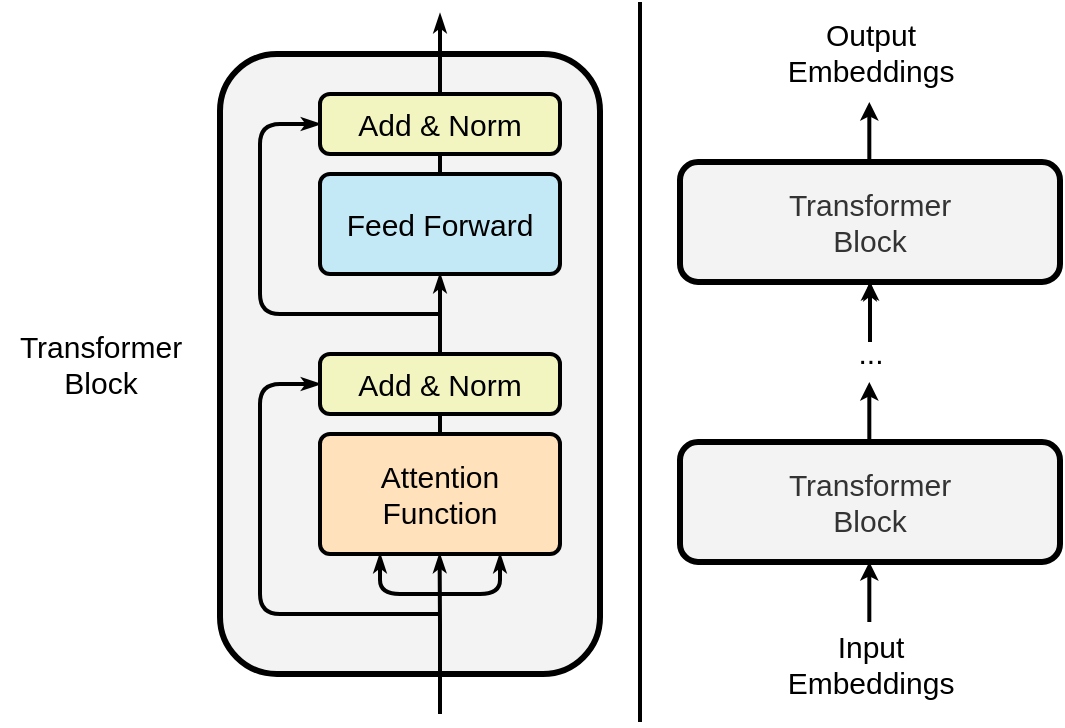 <mxfile version="20.2.2" type="device"><diagram id="5se6lMhZ5htIo5UvtJT4" name="Page-1"><mxGraphModel dx="983" dy="529" grid="1" gridSize="10" guides="1" tooltips="1" connect="1" arrows="1" fold="1" page="1" pageScale="1" pageWidth="827" pageHeight="1169" math="0" shadow="0"><root><mxCell id="0"/><mxCell id="1" parent="0"/><mxCell id="rdL8epYQ1M2CVi2Xdk8r-19" value="" style="rounded=1;whiteSpace=wrap;html=1;fontFamily=Helvetica;fontSize=15;strokeWidth=3;fillColor=#f3f3f3;fillStyle=auto;fontColor=#333333;strokeColor=#000000;" vertex="1" parent="1"><mxGeometry x="190" y="76" width="190" height="310" as="geometry"/></mxCell><mxCell id="rdL8epYQ1M2CVi2Xdk8r-10" style="edgeStyle=orthogonalEdgeStyle;rounded=0;orthogonalLoop=1;jettySize=auto;html=1;exitX=0.5;exitY=0;exitDx=0;exitDy=0;entryX=0.5;entryY=1;entryDx=0;entryDy=0;fontFamily=Helvetica;fontSize=15;strokeWidth=2;endArrow=none;endFill=0;" edge="1" parent="1" source="rdL8epYQ1M2CVi2Xdk8r-1" target="rdL8epYQ1M2CVi2Xdk8r-6"><mxGeometry relative="1" as="geometry"/></mxCell><mxCell id="rdL8epYQ1M2CVi2Xdk8r-16" style="edgeStyle=orthogonalEdgeStyle;rounded=1;orthogonalLoop=1;jettySize=auto;html=1;exitX=0.25;exitY=1;exitDx=0;exitDy=0;fontFamily=Helvetica;fontSize=15;startArrow=classicThin;startFill=1;endArrow=none;endFill=0;startSize=3;endSize=3;strokeWidth=2;" edge="1" parent="1" source="rdL8epYQ1M2CVi2Xdk8r-1"><mxGeometry relative="1" as="geometry"><mxPoint x="300" y="346" as="targetPoint"/><Array as="points"><mxPoint x="270" y="346"/></Array></mxGeometry></mxCell><mxCell id="rdL8epYQ1M2CVi2Xdk8r-17" style="edgeStyle=orthogonalEdgeStyle;rounded=1;orthogonalLoop=1;jettySize=auto;html=1;exitX=0.75;exitY=1;exitDx=0;exitDy=0;fontFamily=Helvetica;fontSize=15;startArrow=classicThin;startFill=1;endArrow=none;endFill=0;startSize=3;endSize=3;strokeWidth=2;" edge="1" parent="1" source="rdL8epYQ1M2CVi2Xdk8r-1"><mxGeometry relative="1" as="geometry"><mxPoint x="300" y="346" as="targetPoint"/><Array as="points"><mxPoint x="330" y="346"/></Array></mxGeometry></mxCell><mxCell id="rdL8epYQ1M2CVi2Xdk8r-1" value="&lt;div&gt;&lt;font style=&quot;font-size: 15px;&quot; face=&quot;Helvetica&quot;&gt;Attention&lt;/font&gt;&lt;/div&gt;&lt;div&gt;&lt;font style=&quot;font-size: 15px;&quot; face=&quot;Helvetica&quot;&gt;Function&lt;br&gt;&lt;/font&gt;&lt;/div&gt;" style="rounded=1;whiteSpace=wrap;html=1;strokeWidth=2;fillColor=#ffe1bb;fontSize=15;fontFamily=Helvetica Light;absoluteArcSize=1;arcSize=10;" vertex="1" parent="1"><mxGeometry x="240" y="266" width="120" height="60" as="geometry"/></mxCell><mxCell id="rdL8epYQ1M2CVi2Xdk8r-13" style="edgeStyle=orthogonalEdgeStyle;rounded=1;orthogonalLoop=1;jettySize=auto;html=1;fontFamily=Helvetica;fontSize=15;endArrow=none;endFill=0;endSize=3;strokeWidth=2;startArrow=classicThin;startFill=1;startSize=3;exitX=0;exitY=0.5;exitDx=0;exitDy=0;" edge="1" parent="1" source="rdL8epYQ1M2CVi2Xdk8r-4"><mxGeometry relative="1" as="geometry"><mxPoint x="300" y="206" as="targetPoint"/><mxPoint x="220" y="106" as="sourcePoint"/><Array as="points"><mxPoint x="210" y="111"/><mxPoint x="210" y="206"/></Array></mxGeometry></mxCell><mxCell id="rdL8epYQ1M2CVi2Xdk8r-26" style="edgeStyle=orthogonalEdgeStyle;rounded=1;orthogonalLoop=1;jettySize=auto;html=1;exitX=0.5;exitY=0;exitDx=0;exitDy=0;fontFamily=Helvetica;fontSize=15;startArrow=none;startFill=0;endArrow=classicThin;endFill=1;startSize=3;endSize=3;strokeWidth=2;" edge="1" parent="1" source="rdL8epYQ1M2CVi2Xdk8r-4"><mxGeometry relative="1" as="geometry"><mxPoint x="300" y="56" as="targetPoint"/></mxGeometry></mxCell><mxCell id="rdL8epYQ1M2CVi2Xdk8r-4" value="&lt;font face=&quot;Helvetica&quot;&gt;Add &amp;amp; Norm&lt;br&gt;&lt;/font&gt;" style="rounded=1;whiteSpace=wrap;html=1;strokeWidth=2;fillColor=#f3f5c1;fontSize=15;fontFamily=Helvetica Light;absoluteArcSize=1;arcSize=10;" vertex="1" parent="1"><mxGeometry x="240" y="96" width="120" height="30" as="geometry"/></mxCell><mxCell id="rdL8epYQ1M2CVi2Xdk8r-11" style="edgeStyle=orthogonalEdgeStyle;rounded=0;orthogonalLoop=1;jettySize=auto;html=1;exitX=0.5;exitY=0;exitDx=0;exitDy=0;entryX=0.5;entryY=1;entryDx=0;entryDy=0;fontFamily=Helvetica;fontSize=15;endArrow=none;endFill=0;strokeWidth=2;" edge="1" parent="1" source="rdL8epYQ1M2CVi2Xdk8r-5" target="rdL8epYQ1M2CVi2Xdk8r-4"><mxGeometry relative="1" as="geometry"/></mxCell><mxCell id="rdL8epYQ1M2CVi2Xdk8r-5" value="&lt;font face=&quot;Helvetica&quot;&gt;Feed Forward&lt;/font&gt;" style="rounded=1;whiteSpace=wrap;html=1;strokeWidth=2;fillColor=#c3e9f7;fontSize=15;fontFamily=Helvetica Light;gradientColor=none;absoluteArcSize=1;arcSize=10;" vertex="1" parent="1"><mxGeometry x="240" y="136" width="120" height="50" as="geometry"/></mxCell><mxCell id="rdL8epYQ1M2CVi2Xdk8r-12" style="edgeStyle=orthogonalEdgeStyle;rounded=0;orthogonalLoop=1;jettySize=auto;html=1;exitX=0.5;exitY=0;exitDx=0;exitDy=0;entryX=0.5;entryY=1;entryDx=0;entryDy=0;fontFamily=Helvetica;fontSize=15;endArrow=classicThin;endFill=1;strokeWidth=2;endSize=3;" edge="1" parent="1" source="rdL8epYQ1M2CVi2Xdk8r-6" target="rdL8epYQ1M2CVi2Xdk8r-5"><mxGeometry relative="1" as="geometry"/></mxCell><mxCell id="rdL8epYQ1M2CVi2Xdk8r-6" value="&lt;font face=&quot;Helvetica&quot;&gt;Add &amp;amp; Norm&lt;br&gt;&lt;/font&gt;" style="rounded=1;whiteSpace=wrap;html=1;strokeWidth=2;fillColor=#f3f5c1;fontSize=15;fontFamily=Helvetica Light;arcSize=10;absoluteArcSize=1;" vertex="1" parent="1"><mxGeometry x="240" y="226" width="120" height="30" as="geometry"/></mxCell><mxCell id="rdL8epYQ1M2CVi2Xdk8r-14" style="edgeStyle=orthogonalEdgeStyle;rounded=1;orthogonalLoop=1;jettySize=auto;html=1;exitX=0;exitY=0.5;exitDx=0;exitDy=0;fontFamily=Helvetica;fontSize=15;endArrow=none;endFill=0;endSize=3;strokeWidth=2;startArrow=classicThin;startFill=1;startSize=3;" edge="1" parent="1" source="rdL8epYQ1M2CVi2Xdk8r-6"><mxGeometry relative="1" as="geometry"><mxPoint x="300" y="356" as="targetPoint"/><mxPoint x="240" y="238.5" as="sourcePoint"/><Array as="points"><mxPoint x="210" y="241"/><mxPoint x="210" y="356"/><mxPoint x="300" y="356"/></Array></mxGeometry></mxCell><mxCell id="rdL8epYQ1M2CVi2Xdk8r-15" style="edgeStyle=orthogonalEdgeStyle;rounded=0;orthogonalLoop=1;jettySize=auto;html=1;entryX=0.5;entryY=1;entryDx=0;entryDy=0;fontFamily=Helvetica;fontSize=15;endArrow=classicThin;endFill=1;strokeWidth=2;endSize=3;" edge="1" parent="1"><mxGeometry relative="1" as="geometry"><mxPoint x="300" y="406" as="sourcePoint"/><mxPoint x="299.8" y="326" as="targetPoint"/><Array as="points"><mxPoint x="300" y="361"/></Array></mxGeometry></mxCell><mxCell id="rdL8epYQ1M2CVi2Xdk8r-18" value="&lt;div&gt;Input&lt;/div&gt;&lt;div&gt;Embeddings&lt;/div&gt;" style="text;html=1;align=center;verticalAlign=middle;resizable=0;points=[];autosize=1;strokeColor=none;fillColor=none;fontSize=15;fontFamily=Helvetica;" vertex="1" parent="1"><mxGeometry x="460" y="356" width="110" height="50" as="geometry"/></mxCell><mxCell id="rdL8epYQ1M2CVi2Xdk8r-20" value="&lt;div&gt;Transformer&lt;/div&gt;&lt;div&gt;Block&lt;br&gt;&lt;/div&gt;" style="text;html=1;align=center;verticalAlign=middle;resizable=0;points=[];autosize=1;strokeColor=none;fillColor=none;fontSize=15;fontFamily=Helvetica;" vertex="1" parent="1"><mxGeometry x="80" y="206" width="100" height="50" as="geometry"/></mxCell><mxCell id="rdL8epYQ1M2CVi2Xdk8r-21" value="&lt;div&gt;Transformer&lt;/div&gt;&lt;div&gt;Block&lt;br&gt;&lt;/div&gt;" style="rounded=1;whiteSpace=wrap;html=1;fontFamily=Helvetica;fontSize=15;strokeWidth=3;fillColor=#f3f3f3;fillStyle=auto;fontColor=#333333;strokeColor=#000000;" vertex="1" parent="1"><mxGeometry x="420" y="270" width="190" height="60" as="geometry"/></mxCell><mxCell id="rdL8epYQ1M2CVi2Xdk8r-22" value="" style="endArrow=none;html=1;rounded=1;fontFamily=Helvetica;fontSize=15;startSize=3;endSize=3;strokeWidth=2;" edge="1" parent="1"><mxGeometry width="50" height="50" relative="1" as="geometry"><mxPoint x="400" y="410" as="sourcePoint"/><mxPoint x="400" y="50" as="targetPoint"/><Array as="points"/></mxGeometry></mxCell><mxCell id="rdL8epYQ1M2CVi2Xdk8r-23" value="&lt;div&gt;Transformer&lt;/div&gt;&lt;div&gt;Block&lt;br&gt;&lt;/div&gt;" style="rounded=1;whiteSpace=wrap;html=1;fontFamily=Helvetica;fontSize=15;strokeWidth=3;fillColor=#f3f3f3;fillStyle=auto;fontColor=#333333;strokeColor=#000000;" vertex="1" parent="1"><mxGeometry x="420" y="130" width="190" height="60" as="geometry"/></mxCell><mxCell id="rdL8epYQ1M2CVi2Xdk8r-24" value="" style="endArrow=classic;html=1;rounded=1;fontFamily=Helvetica;fontSize=15;startSize=3;endSize=3;strokeWidth=2;entryX=0.5;entryY=1;entryDx=0;entryDy=0;" edge="1" parent="1" target="rdL8epYQ1M2CVi2Xdk8r-23"><mxGeometry width="50" height="50" relative="1" as="geometry"><mxPoint x="515" y="220" as="sourcePoint"/><mxPoint x="550" y="180" as="targetPoint"/></mxGeometry></mxCell><mxCell id="rdL8epYQ1M2CVi2Xdk8r-27" value="" style="endArrow=classic;html=1;rounded=1;fontFamily=Helvetica;fontSize=15;startSize=3;endSize=3;strokeWidth=2;entryX=0.5;entryY=1;entryDx=0;entryDy=0;" edge="1" parent="1"><mxGeometry width="50" height="50" relative="1" as="geometry"><mxPoint x="514.66" y="270" as="sourcePoint"/><mxPoint x="514.66" y="240" as="targetPoint"/></mxGeometry></mxCell><mxCell id="rdL8epYQ1M2CVi2Xdk8r-30" value="" style="edgeStyle=orthogonalEdgeStyle;rounded=1;orthogonalLoop=1;jettySize=auto;html=1;fontFamily=Helvetica;fontSize=15;startArrow=none;startFill=0;endArrow=classicThin;endFill=1;startSize=3;endSize=3;strokeWidth=2;" edge="1" parent="1" source="rdL8epYQ1M2CVi2Xdk8r-28" target="rdL8epYQ1M2CVi2Xdk8r-23"><mxGeometry relative="1" as="geometry"/></mxCell><mxCell id="rdL8epYQ1M2CVi2Xdk8r-28" value="..." style="text;html=1;align=center;verticalAlign=middle;resizable=0;points=[];autosize=1;strokeColor=none;fillColor=none;fontSize=15;fontFamily=Helvetica;" vertex="1" parent="1"><mxGeometry x="495" y="210" width="40" height="30" as="geometry"/></mxCell><mxCell id="rdL8epYQ1M2CVi2Xdk8r-29" value="" style="endArrow=classic;html=1;rounded=1;fontFamily=Helvetica;fontSize=15;startSize=3;endSize=3;strokeWidth=2;entryX=0.5;entryY=1;entryDx=0;entryDy=0;" edge="1" parent="1"><mxGeometry width="50" height="50" relative="1" as="geometry"><mxPoint x="514.66" y="360" as="sourcePoint"/><mxPoint x="514.66" y="330" as="targetPoint"/></mxGeometry></mxCell><mxCell id="rdL8epYQ1M2CVi2Xdk8r-31" value="" style="endArrow=classic;html=1;rounded=1;fontFamily=Helvetica;fontSize=15;startSize=3;endSize=3;strokeWidth=2;entryX=0.5;entryY=1;entryDx=0;entryDy=0;" edge="1" parent="1"><mxGeometry width="50" height="50" relative="1" as="geometry"><mxPoint x="514.66" y="130" as="sourcePoint"/><mxPoint x="514.66" y="100" as="targetPoint"/></mxGeometry></mxCell><mxCell id="rdL8epYQ1M2CVi2Xdk8r-32" value="&lt;div&gt;Output&lt;/div&gt;&lt;div&gt;Embeddings&lt;/div&gt;" style="text;html=1;align=center;verticalAlign=middle;resizable=0;points=[];autosize=1;strokeColor=none;fillColor=none;fontSize=15;fontFamily=Helvetica;" vertex="1" parent="1"><mxGeometry x="460" y="50" width="110" height="50" as="geometry"/></mxCell></root></mxGraphModel></diagram></mxfile>